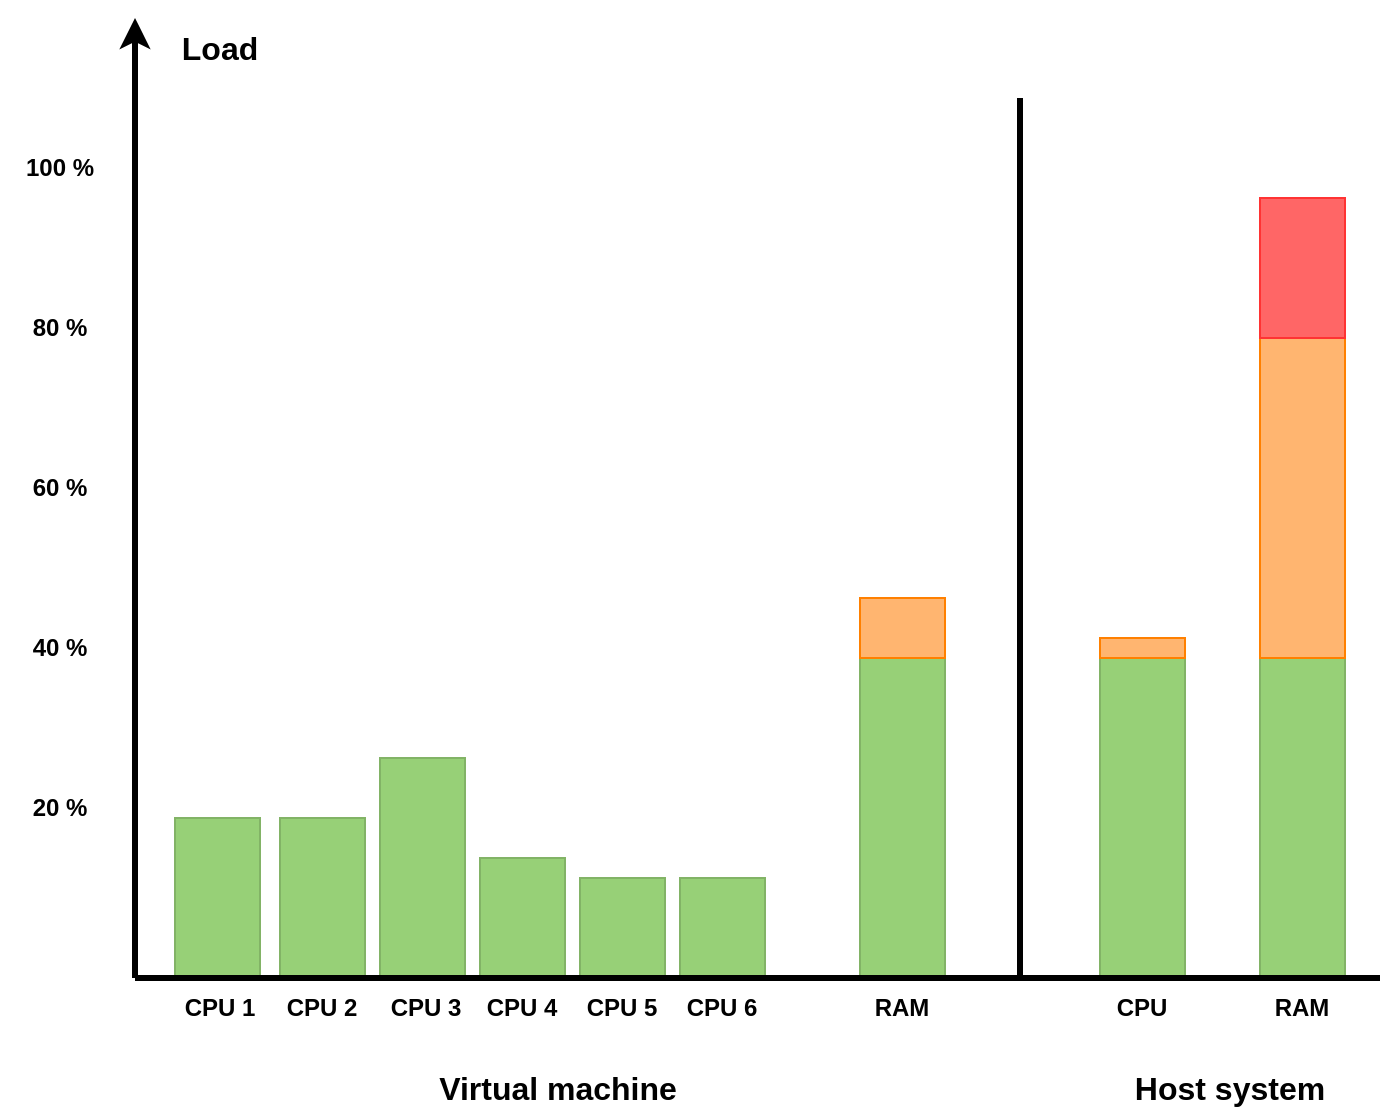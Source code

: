 <mxfile version="15.8.7" type="device"><diagram id="ERxwTbEy6cqxhlLs2pUL" name="Seite-1"><mxGraphModel dx="-736" dy="714" grid="1" gridSize="10" guides="1" tooltips="1" connect="1" arrows="1" fold="1" page="1" pageScale="1" pageWidth="827" pageHeight="1169" math="0" shadow="0"><root><mxCell id="0"/><mxCell id="1" parent="0"/><mxCell id="9LSwlR-HOJoJuDA8VLW_-1" value="" style="whiteSpace=wrap;fillColor=#97D077;gradientDirection=east;strokeColor=#82b366;html=1;" parent="1" vertex="1"><mxGeometry x="2210" y="360" width="42.5" height="160" as="geometry"/></mxCell><mxCell id="9LSwlR-HOJoJuDA8VLW_-2" value="" style="whiteSpace=wrap;fillColor=#97D077;gradientDirection=east;strokeColor=#82b366;html=1;" parent="1" vertex="1"><mxGeometry x="2290" y="360" width="42.5" height="160" as="geometry"/></mxCell><mxCell id="9LSwlR-HOJoJuDA8VLW_-3" value="" style="whiteSpace=wrap;fillColor=#97D077;gradientDirection=east;strokeColor=#82b366;html=1;" parent="1" vertex="1"><mxGeometry x="2090" y="360" width="42.5" height="160" as="geometry"/></mxCell><mxCell id="9LSwlR-HOJoJuDA8VLW_-4" value="" style="whiteSpace=wrap;fillColor=#97D077;gradientDirection=east;strokeColor=#82b366;html=1;" parent="1" vertex="1"><mxGeometry x="1800" y="440" width="42.5" height="80" as="geometry"/></mxCell><mxCell id="9LSwlR-HOJoJuDA8VLW_-5" value="" style="whiteSpace=wrap;fillColor=#97D077;gradientDirection=east;strokeColor=#82b366;html=1;" parent="1" vertex="1"><mxGeometry x="1850" y="410" width="42.5" height="110" as="geometry"/></mxCell><mxCell id="9LSwlR-HOJoJuDA8VLW_-6" value="" style="whiteSpace=wrap;fillColor=#97D077;gradientDirection=east;strokeColor=#82b366;html=1;" parent="1" vertex="1"><mxGeometry x="1900" y="460" width="42.5" height="60" as="geometry"/></mxCell><mxCell id="9LSwlR-HOJoJuDA8VLW_-7" value="" style="whiteSpace=wrap;fillColor=#97D077;gradientDirection=east;strokeColor=#82b366;html=1;" parent="1" vertex="1"><mxGeometry x="1950" y="470" width="42.5" height="50" as="geometry"/></mxCell><mxCell id="9LSwlR-HOJoJuDA8VLW_-8" value="" style="whiteSpace=wrap;fillColor=#97D077;gradientDirection=east;strokeColor=#82b366;html=1;" parent="1" vertex="1"><mxGeometry x="2000" y="470" width="42.5" height="50" as="geometry"/></mxCell><mxCell id="9LSwlR-HOJoJuDA8VLW_-9" value="" style="whiteSpace=wrap;fillColor=#97D077;gradientDirection=east;strokeColor=#82b366;html=1;" parent="1" vertex="1"><mxGeometry x="1747.5" y="440" width="42.5" height="80" as="geometry"/></mxCell><mxCell id="9LSwlR-HOJoJuDA8VLW_-10" value="" style="edgeStyle=none;html=1;fontColor=#000000;strokeWidth=3;strokeColor=#000000;" parent="1" edge="1"><mxGeometry width="100" height="100" relative="1" as="geometry"><mxPoint x="1727.5" y="520" as="sourcePoint"/><mxPoint x="1727.5" y="40" as="targetPoint"/></mxGeometry></mxCell><mxCell id="9LSwlR-HOJoJuDA8VLW_-11" value="" style="edgeStyle=none;html=1;fontColor=#000000;strokeWidth=3;strokeColor=#000000;endArrow=none;endFill=0;" parent="1" edge="1"><mxGeometry width="100" height="100" relative="1" as="geometry"><mxPoint x="1727.5" y="520" as="sourcePoint"/><mxPoint x="2350" y="520" as="targetPoint"/></mxGeometry></mxCell><mxCell id="9LSwlR-HOJoJuDA8VLW_-12" value="20 %" style="text;html=1;strokeColor=none;fillColor=none;align=center;verticalAlign=middle;whiteSpace=wrap;rounded=0;fontStyle=1" parent="1" vertex="1"><mxGeometry x="1660" y="420" width="60" height="30" as="geometry"/></mxCell><mxCell id="9LSwlR-HOJoJuDA8VLW_-13" value="40 %" style="text;html=1;strokeColor=none;fillColor=none;align=center;verticalAlign=middle;whiteSpace=wrap;rounded=0;fontStyle=1" parent="1" vertex="1"><mxGeometry x="1660" y="340" width="60" height="30" as="geometry"/></mxCell><mxCell id="9LSwlR-HOJoJuDA8VLW_-14" value="60 %" style="text;html=1;strokeColor=none;fillColor=none;align=center;verticalAlign=middle;whiteSpace=wrap;rounded=0;fontStyle=1" parent="1" vertex="1"><mxGeometry x="1660" y="260" width="60" height="30" as="geometry"/></mxCell><mxCell id="9LSwlR-HOJoJuDA8VLW_-15" value="80 %" style="text;html=1;strokeColor=none;fillColor=none;align=center;verticalAlign=middle;whiteSpace=wrap;rounded=0;fontStyle=1" parent="1" vertex="1"><mxGeometry x="1660" y="180" width="60" height="30" as="geometry"/></mxCell><mxCell id="9LSwlR-HOJoJuDA8VLW_-16" value="100 %" style="text;html=1;strokeColor=none;fillColor=none;align=center;verticalAlign=middle;whiteSpace=wrap;rounded=0;fontStyle=1" parent="1" vertex="1"><mxGeometry x="1660" y="100" width="60" height="30" as="geometry"/></mxCell><mxCell id="9LSwlR-HOJoJuDA8VLW_-17" value="CPU 1" style="text;html=1;strokeColor=none;fillColor=none;align=center;verticalAlign=middle;whiteSpace=wrap;rounded=0;fontStyle=1" parent="1" vertex="1"><mxGeometry x="1740" y="520" width="60" height="30" as="geometry"/></mxCell><mxCell id="9LSwlR-HOJoJuDA8VLW_-18" value="CPU 2" style="text;html=1;strokeColor=none;fillColor=none;align=center;verticalAlign=middle;whiteSpace=wrap;rounded=0;fontStyle=1" parent="1" vertex="1"><mxGeometry x="1791.25" y="520" width="60" height="30" as="geometry"/></mxCell><mxCell id="9LSwlR-HOJoJuDA8VLW_-19" value="CPU 3" style="text;html=1;strokeColor=none;fillColor=none;align=center;verticalAlign=middle;whiteSpace=wrap;rounded=0;fontStyle=1" parent="1" vertex="1"><mxGeometry x="1842.5" y="520" width="60" height="30" as="geometry"/></mxCell><mxCell id="9LSwlR-HOJoJuDA8VLW_-20" value="CPU 4" style="text;html=1;strokeColor=none;fillColor=none;align=center;verticalAlign=middle;whiteSpace=wrap;rounded=0;fontStyle=1" parent="1" vertex="1"><mxGeometry x="1891.25" y="520" width="60" height="30" as="geometry"/></mxCell><mxCell id="9LSwlR-HOJoJuDA8VLW_-21" value="CPU 5" style="text;html=1;strokeColor=none;fillColor=none;align=center;verticalAlign=middle;whiteSpace=wrap;rounded=0;fontStyle=1" parent="1" vertex="1"><mxGeometry x="1941.25" y="520" width="60" height="30" as="geometry"/></mxCell><mxCell id="9LSwlR-HOJoJuDA8VLW_-22" value="CPU 6" style="text;html=1;strokeColor=none;fillColor=none;align=center;verticalAlign=middle;whiteSpace=wrap;rounded=0;fontStyle=1" parent="1" vertex="1"><mxGeometry x="1991.25" y="520" width="60" height="30" as="geometry"/></mxCell><mxCell id="9LSwlR-HOJoJuDA8VLW_-23" value="RAM" style="text;html=1;strokeColor=none;fillColor=none;align=center;verticalAlign=middle;whiteSpace=wrap;rounded=0;fontStyle=1" parent="1" vertex="1"><mxGeometry x="2081.25" y="520" width="60" height="30" as="geometry"/></mxCell><mxCell id="9LSwlR-HOJoJuDA8VLW_-24" value="Virtual machine" style="text;html=1;strokeColor=none;fillColor=none;align=center;verticalAlign=middle;whiteSpace=wrap;rounded=0;fontStyle=1;fontSize=16;" parent="1" vertex="1"><mxGeometry x="1876.88" y="560" width="124.37" height="30" as="geometry"/></mxCell><mxCell id="9LSwlR-HOJoJuDA8VLW_-25" value="" style="whiteSpace=wrap;fillColor=#FFB570;gradientDirection=east;strokeColor=#FF8000;html=1;" parent="1" vertex="1"><mxGeometry x="2290" y="200" width="42.5" height="160" as="geometry"/></mxCell><mxCell id="9LSwlR-HOJoJuDA8VLW_-26" value="" style="whiteSpace=wrap;fillColor=#FF6666;gradientDirection=east;strokeColor=#FF3333;html=1;" parent="1" vertex="1"><mxGeometry x="2290" y="130" width="42.5" height="70" as="geometry"/></mxCell><mxCell id="9LSwlR-HOJoJuDA8VLW_-27" value="" style="endArrow=none;html=1;rounded=0;fontSize=16;strokeWidth=3;" parent="1" edge="1"><mxGeometry width="50" height="50" relative="1" as="geometry"><mxPoint x="2170" y="520" as="sourcePoint"/><mxPoint x="2170" y="80" as="targetPoint"/></mxGeometry></mxCell><mxCell id="9LSwlR-HOJoJuDA8VLW_-28" value="Host system" style="text;html=1;strokeColor=none;fillColor=none;align=center;verticalAlign=middle;whiteSpace=wrap;rounded=0;fontStyle=1;fontSize=16;" parent="1" vertex="1"><mxGeometry x="2213" y="560" width="124.37" height="30" as="geometry"/></mxCell><mxCell id="9LSwlR-HOJoJuDA8VLW_-29" value="RAM" style="text;html=1;strokeColor=none;fillColor=none;align=center;verticalAlign=middle;whiteSpace=wrap;rounded=0;fontStyle=1" parent="1" vertex="1"><mxGeometry x="2281.25" y="520" width="60" height="30" as="geometry"/></mxCell><mxCell id="9LSwlR-HOJoJuDA8VLW_-30" value="CPU" style="text;html=1;strokeColor=none;fillColor=none;align=center;verticalAlign=middle;whiteSpace=wrap;rounded=0;fontStyle=1" parent="1" vertex="1"><mxGeometry x="2201.25" y="520" width="60" height="30" as="geometry"/></mxCell><mxCell id="9LSwlR-HOJoJuDA8VLW_-31" value="Load" style="text;html=1;strokeColor=none;fillColor=none;align=center;verticalAlign=middle;whiteSpace=wrap;rounded=0;fontStyle=1;fontSize=16;" parent="1" vertex="1"><mxGeometry x="1707.82" y="40" width="124.37" height="30" as="geometry"/></mxCell><mxCell id="fkkbPQnr2kZJSYwfh5ya-1" value="" style="whiteSpace=wrap;fillColor=#FFB570;gradientDirection=east;strokeColor=#FF8000;html=1;" vertex="1" parent="1"><mxGeometry x="2210" y="350" width="42.5" height="10" as="geometry"/></mxCell><mxCell id="fkkbPQnr2kZJSYwfh5ya-2" value="" style="whiteSpace=wrap;fillColor=#FFB570;gradientDirection=east;strokeColor=#FF8000;html=1;" vertex="1" parent="1"><mxGeometry x="2090" y="330" width="42.5" height="30" as="geometry"/></mxCell></root></mxGraphModel></diagram></mxfile>